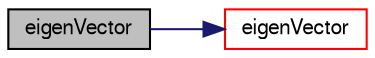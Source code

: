digraph "eigenVector"
{
  bgcolor="transparent";
  edge [fontname="FreeSans",fontsize="10",labelfontname="FreeSans",labelfontsize="10"];
  node [fontname="FreeSans",fontsize="10",shape=record];
  rankdir="LR";
  Node127846 [label="eigenVector",height=0.2,width=0.4,color="black", fillcolor="grey75", style="filled", fontcolor="black"];
  Node127846 -> Node127847 [color="midnightblue",fontsize="10",style="solid",fontname="FreeSans"];
  Node127847 [label="eigenVector",height=0.2,width=0.4,color="red",URL="$a21124.html#aed8ccde72af25f41d76277dffa26abad"];
}
